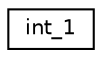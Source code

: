 digraph "Graphical Class Hierarchy"
{
  edge [fontname="Helvetica",fontsize="10",labelfontname="Helvetica",labelfontsize="10"];
  node [fontname="Helvetica",fontsize="10",shape=record];
  rankdir="LR";
  Node1 [label="int_1",height=0.2,width=0.4,color="black", fillcolor="white", style="filled",URL="$classint__1.html"];
}
